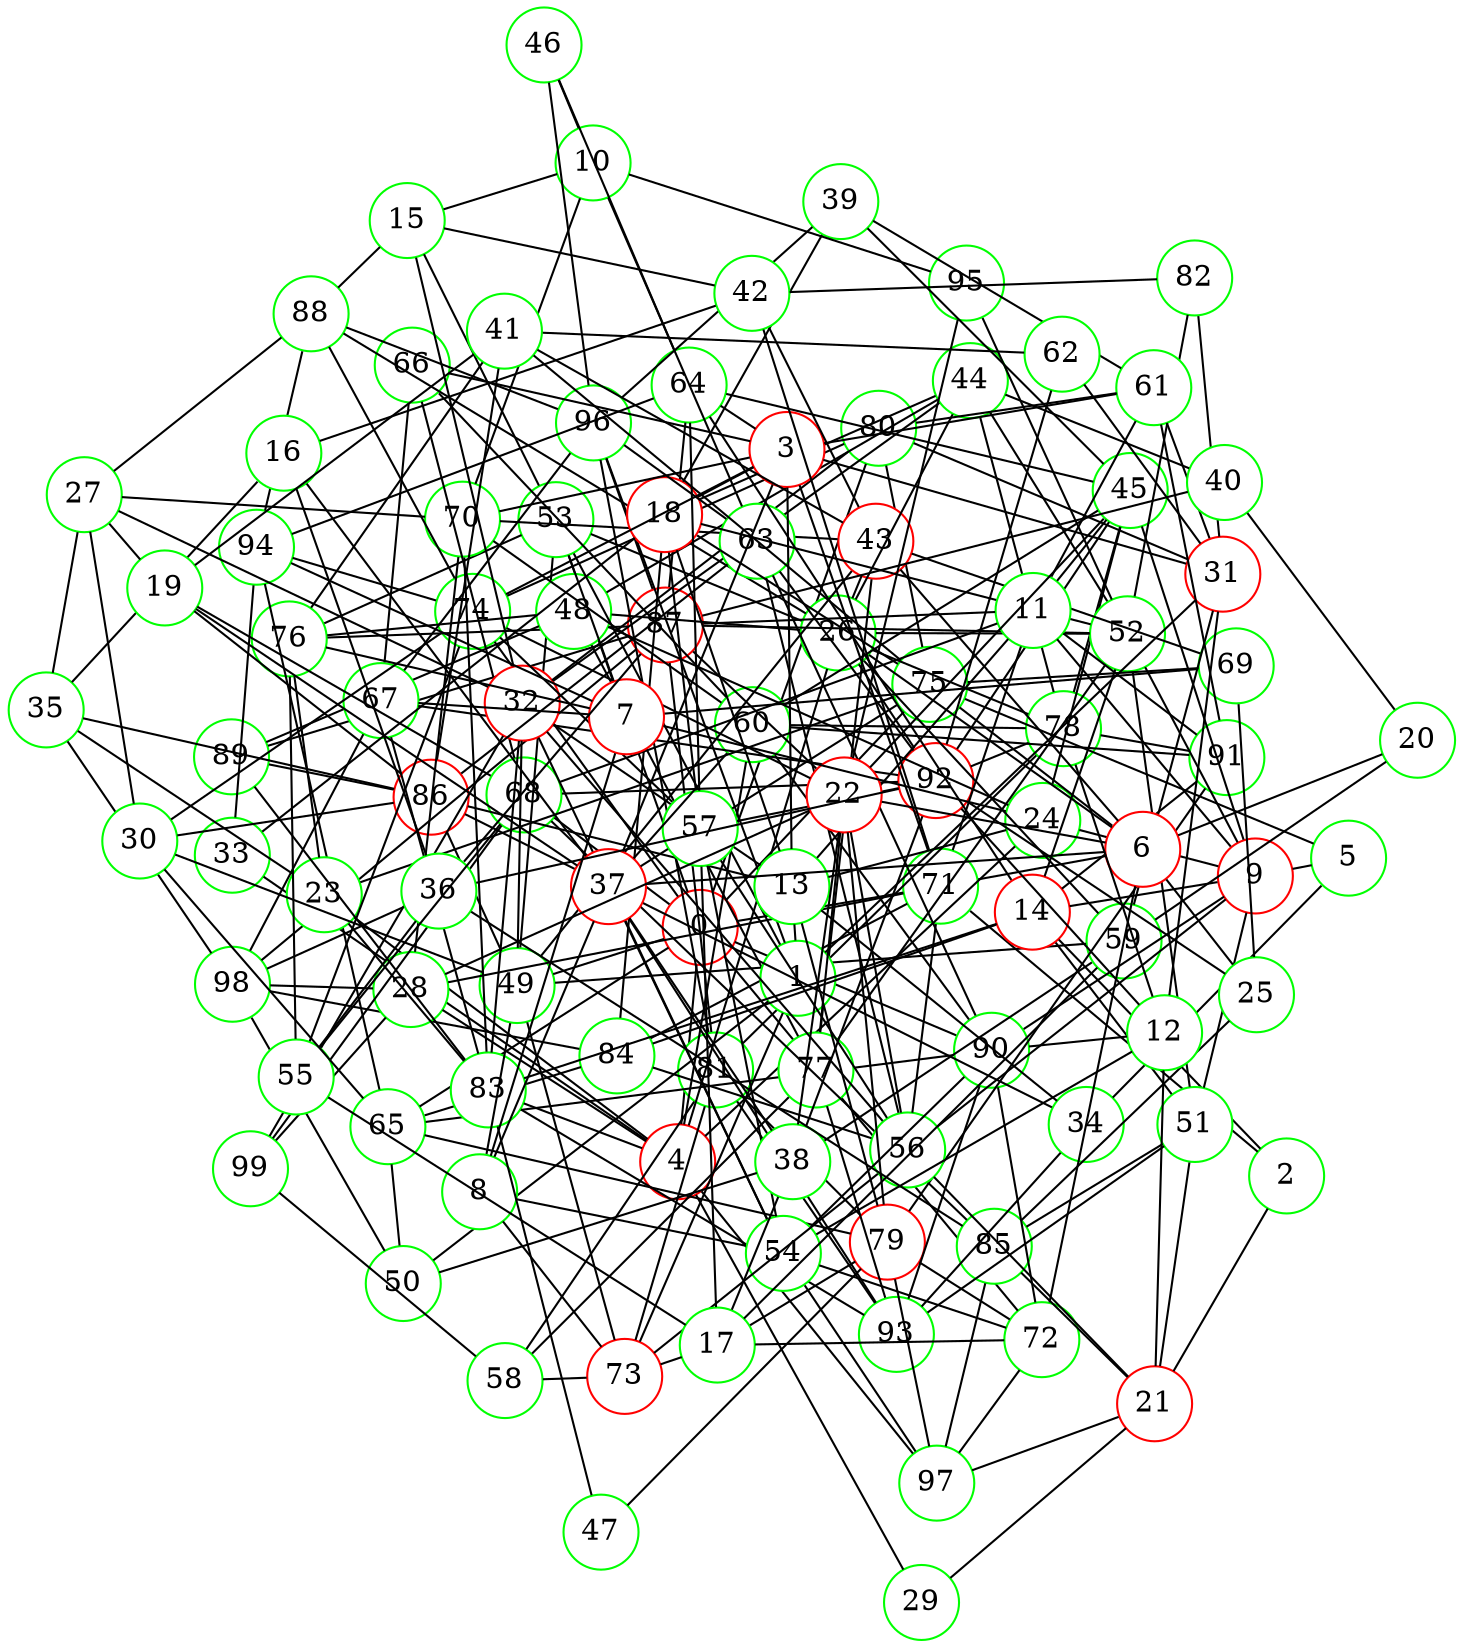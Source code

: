 graph {
graph ["layout"="fdp"]
node ["style"="filled","fillcolor"="white","fixedsize"="true","shape"="circle"]
"0" ["color"="red"]
"80" ["color"="green"]
"49" ["color"="green"]
"53" ["color"="green"]
"76" ["color"="green"]
"87" ["color"="red"]
"96" ["color"="green"]
"98" ["color"="green"]
"89" ["color"="green"]
"78" ["color"="green"]
"81" ["color"="green"]
"93" ["color"="green"]
"91" ["color"="green"]
"92" ["color"="red"]
"86" ["color"="red"]
"73" ["color"="red"]
"59" ["color"="green"]
"65" ["color"="green"]
"84" ["color"="green"]
"90" ["color"="green"]
"94" ["color"="green"]
"79" ["color"="red"]
"97" ["color"="green"]
"4" ["color"="red"]
"33" ["color"="green"]
"83" ["color"="green"]
"23" ["color"="green"]
"35" ["color"="green"]
"75" ["color"="green"]
"24" ["color"="green"]
"48" ["color"="green"]
"77" ["color"="green"]
"45" ["color"="green"]
"64" ["color"="green"]
"60" ["color"="green"]
"66" ["color"="green"]
"67" ["color"="green"]
"68" ["color"="green"]
"99" ["color"="green"]
"85" ["color"="green"]
"70" ["color"="green"]
"26" ["color"="green"]
"52" ["color"="green"]
"82" ["color"="green"]
"95" ["color"="green"]
"88" ["color"="green"]
"43" ["color"="red"]
"69" ["color"="green"]
"44" ["color"="green"]
"28" ["color"="green"]
"71" ["color"="green"]
"29" ["color"="green"]
"72" ["color"="green"]
"74" ["color"="green"]
"1" ["color"="green"]
"50" ["color"="green"]
"13" ["color"="green"]
"32" ["color"="red"]
"54" ["color"="green"]
"57" ["color"="green"]
"56" ["color"="green"]
"63" ["color"="green"]
"18" ["color"="red"]
"39" ["color"="green"]
"61" ["color"="green"]
"34" ["color"="green"]
"31" ["color"="red"]
"62" ["color"="green"]
"2" ["color"="green"]
"21" ["color"="red"]
"51" ["color"="green"]
"14" ["color"="red"]
"3" ["color"="red"]
"37" ["color"="red"]
"38" ["color"="green"]
"5" ["color"="green"]
"9" ["color"="red"]
"11" ["color"="green"]
"6" ["color"="red"]
"20" ["color"="green"]
"40" ["color"="green"]
"22" ["color"="red"]
"25" ["color"="green"]
"7" ["color"="red"]
"8" ["color"="green"]
"10" ["color"="green"]
"46" ["color"="green"]
"15" ["color"="green"]
"42" ["color"="green"]
"12" ["color"="green"]
"16" ["color"="green"]
"36" ["color"="green"]
"55" ["color"="green"]
"17" ["color"="green"]
"19" ["color"="green"]
"41" ["color"="green"]
"27" ["color"="green"]
"30" ["color"="green"]
"47" ["color"="green"]
"58" ["color"="green"]
"0" -- "80"
"0" -- "49"
"0" -- "65"
"0" -- "4"
"0" -- "68"
"0" -- "53"
"0" -- "71"
"0" -- "72"
"0" -- "74"
"0" -- "90"
"0" -- "75"
"49" -- "53"
"49" -- "86"
"49" -- "73"
"49" -- "59"
"53" -- "76"
"53" -- "78"
"76" -- "87"
"87" -- "96"
"87" -- "98"
"87" -- "89"
"78" -- "81"
"78" -- "91"
"78" -- "92"
"81" -- "96"
"81" -- "87"
"81" -- "93"
"86" -- "89"
"73" -- "81"
"65" -- "84"
"65" -- "90"
"65" -- "94"
"65" -- "79"
"84" -- "98"
"90" -- "93"
"79" -- "81"
"79" -- "97"
"79" -- "91"
"4" -- "33"
"4" -- "97"
"4" -- "83"
"4" -- "23"
"4" -- "24"
"4" -- "26"
"4" -- "28"
"4" -- "60"
"4" -- "29"
"33" -- "94"
"83" -- "89"
"83" -- "93"
"23" -- "35"
"23" -- "83"
"23" -- "75"
"23" -- "76"
"35" -- "98"
"35" -- "86"
"75" -- "80"
"24" -- "48"
"24" -- "45"
"48" -- "89"
"48" -- "76"
"48" -- "77"
"77" -- "93"
"45" -- "64"
"45" -- "60"
"45" -- "92"
"45" -- "78"
"64" -- "87"
"64" -- "94"
"60" -- "66"
"60" -- "70"
"60" -- "90"
"60" -- "91"
"60" -- "78"
"66" -- "67"
"66" -- "68"
"67" -- "96"
"67" -- "98"
"67" -- "83"
"67" -- "92"
"68" -- "99"
"68" -- "85"
"68" -- "92"
"85" -- "97"
"70" -- "83"
"26" -- "48"
"26" -- "52"
"26" -- "88"
"26" -- "43"
"26" -- "59"
"26" -- "44"
"26" -- "92"
"52" -- "82"
"52" -- "87"
"52" -- "77"
"52" -- "95"
"88" -- "96"
"88" -- "94"
"43" -- "49"
"43" -- "69"
"43" -- "70"
"43" -- "77"
"69" -- "75"
"44" -- "48"
"44" -- "52"
"44" -- "78"
"28" -- "98"
"28" -- "99"
"28" -- "70"
"28" -- "71"
"71" -- "84"
"72" -- "97"
"72" -- "90"
"72" -- "79"
"74" -- "80"
"74" -- "88"
"74" -- "94"
"1" -- "96"
"1" -- "50"
"1" -- "53"
"1" -- "73"
"1" -- "13"
"1" -- "31"
"50" -- "65"
"50" -- "98"
"13" -- "32"
"13" -- "18"
"13" -- "34"
"13" -- "86"
"13" -- "24"
"13" -- "79"
"32" -- "80"
"32" -- "49"
"32" -- "83"
"32" -- "99"
"32" -- "54"
"32" -- "56"
"32" -- "44"
"54" -- "97"
"54" -- "72"
"54" -- "57"
"54" -- "90"
"57" -- "64"
"57" -- "74"
"57" -- "75"
"57" -- "92"
"56" -- "84"
"56" -- "71"
"56" -- "57"
"56" -- "73"
"56" -- "63"
"63" -- "96"
"63" -- "86"
"63" -- "90"
"63" -- "92"
"18" -- "33"
"18" -- "52"
"18" -- "84"
"18" -- "39"
"18" -- "57"
"18" -- "75"
"18" -- "44"
"39" -- "96"
"39" -- "45"
"39" -- "61"
"61" -- "80"
"61" -- "91"
"34" -- "86"
"34" -- "93"
"31" -- "80"
"31" -- "82"
"31" -- "59"
"31" -- "61"
"31" -- "62"
"62" -- "92"
"2" -- "21"
"2" -- "71"
"2" -- "14"
"21" -- "97"
"21" -- "51"
"21" -- "85"
"21" -- "56"
"21" -- "29"
"51" -- "52"
"51" -- "85"
"51" -- "93"
"14" -- "64"
"14" -- "51"
"14" -- "83"
"14" -- "52"
"14" -- "84"
"14" -- "91"
"3" -- "64"
"3" -- "18"
"3" -- "66"
"3" -- "37"
"3" -- "70"
"3" -- "71"
"3" -- "74"
"3" -- "13"
"3" -- "61"
"3" -- "31"
"37" -- "38"
"37" -- "54"
"37" -- "57"
"37" -- "60"
"37" -- "93"
"38" -- "50"
"38" -- "59"
"38" -- "92"
"5" -- "34"
"5" -- "9"
"5" -- "75"
"9" -- "51"
"9" -- "52"
"9" -- "24"
"9" -- "56"
"9" -- "90"
"9" -- "11"
"9" -- "45"
"9" -- "14"
"11" -- "68"
"11" -- "71"
"11" -- "87"
"11" -- "91"
"11" -- "13"
"11" -- "45"
"11" -- "61"
"6" -- "20"
"6" -- "37"
"6" -- "22"
"6" -- "71"
"6" -- "72"
"6" -- "25"
"6" -- "26"
"6" -- "43"
"6" -- "75"
"20" -- "40"
"20" -- "59"
"40" -- "87"
"40" -- "44"
"22" -- "38"
"22" -- "87"
"22" -- "56"
"22" -- "74"
"22" -- "28"
"22" -- "45"
"22" -- "77"
"22" -- "79"
"22" -- "95"
"25" -- "69"
"25" -- "85"
"25" -- "92"
"7" -- "67"
"7" -- "53"
"7" -- "69"
"7" -- "8"
"7" -- "24"
"7" -- "76"
"7" -- "94"
"8" -- "49"
"8" -- "37"
"8" -- "54"
"8" -- "73"
"10" -- "70"
"10" -- "46"
"10" -- "15"
"10" -- "63"
"10" -- "95"
"46" -- "64"
"46" -- "96"
"15" -- "32"
"15" -- "53"
"15" -- "88"
"15" -- "42"
"42" -- "82"
"42" -- "71"
"42" -- "43"
"12" -- "21"
"12" -- "54"
"12" -- "90"
"12" -- "92"
"12" -- "78"
"12" -- "31"
"16" -- "35"
"16" -- "36"
"16" -- "37"
"16" -- "42"
"36" -- "98"
"36" -- "85"
"36" -- "55"
"36" -- "87"
"36" -- "92"
"55" -- "68"
"55" -- "74"
"55" -- "76"
"17" -- "38"
"17" -- "55"
"17" -- "72"
"17" -- "57"
"17" -- "73"
"17" -- "59"
"17" -- "79"
"19" -- "68"
"19" -- "37"
"19" -- "86"
"19" -- "41"
"19" -- "27"
"41" -- "86"
"41" -- "43"
"41" -- "75"
"41" -- "76"
"41" -- "62"
"27" -- "32"
"27" -- "35"
"27" -- "70"
"27" -- "88"
"27" -- "30"
"30" -- "49"
"30" -- "65"
"30" -- "86"
"30" -- "74"
"47" -- "83"
"47" -- "79"
"58" -- "81"
"58" -- "99"
"58" -- "73"
"58" -- "77"
}